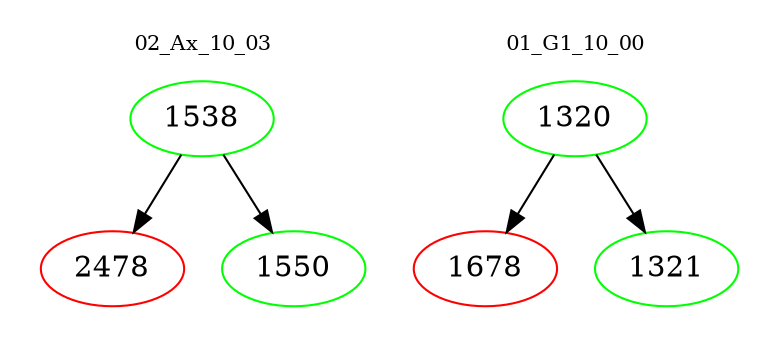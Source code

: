 digraph{
subgraph cluster_0 {
color = white
label = "02_Ax_10_03";
fontsize=10;
T0_1538 [label="1538", color="green"]
T0_1538 -> T0_2478 [color="black"]
T0_2478 [label="2478", color="red"]
T0_1538 -> T0_1550 [color="black"]
T0_1550 [label="1550", color="green"]
}
subgraph cluster_1 {
color = white
label = "01_G1_10_00";
fontsize=10;
T1_1320 [label="1320", color="green"]
T1_1320 -> T1_1678 [color="black"]
T1_1678 [label="1678", color="red"]
T1_1320 -> T1_1321 [color="black"]
T1_1321 [label="1321", color="green"]
}
}
